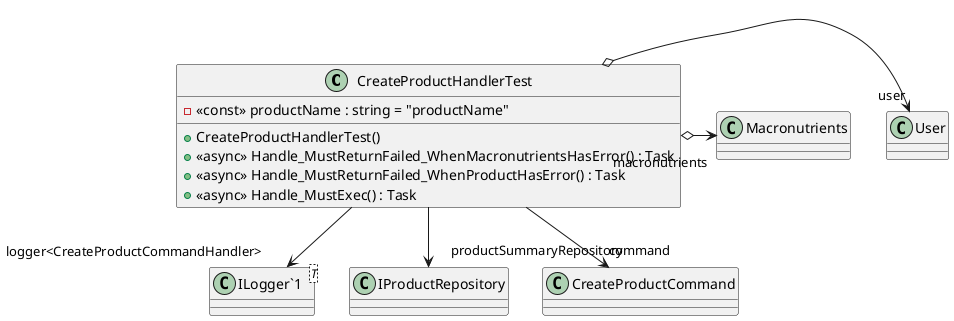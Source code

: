 @startuml
class CreateProductHandlerTest {
    - <<const>> productName : string = "productName"
    + CreateProductHandlerTest()
    + <<async>> Handle_MustReturnFailed_WhenMacronutrientsHasError() : Task
    + <<async>> Handle_MustReturnFailed_WhenProductHasError() : Task
    + <<async>> Handle_MustExec() : Task
}
class "ILogger`1"<T> {
}
CreateProductHandlerTest --> "productSummaryRepository" IProductRepository
CreateProductHandlerTest --> "logger<CreateProductCommandHandler>" "ILogger`1"
CreateProductHandlerTest --> "command" CreateProductCommand
CreateProductHandlerTest o-> "user" User
CreateProductHandlerTest o-> "macronutrients" Macronutrients
@enduml

